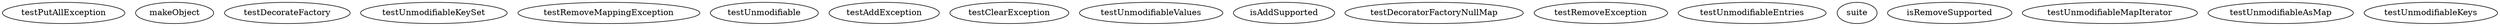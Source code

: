 digraph G {
testPutAllException;
makeObject;
testDecorateFactory;
testUnmodifiableKeySet;
testRemoveMappingException;
testUnmodifiable;
testAddException;
testClearException;
testUnmodifiableValues;
isAddSupported;
testDecoratorFactoryNullMap;
testRemoveException;
testUnmodifiableEntries;
suite;
isRemoveSupported;
testUnmodifiableMapIterator;
testUnmodifiableAsMap;
testUnmodifiableKeys;
}
